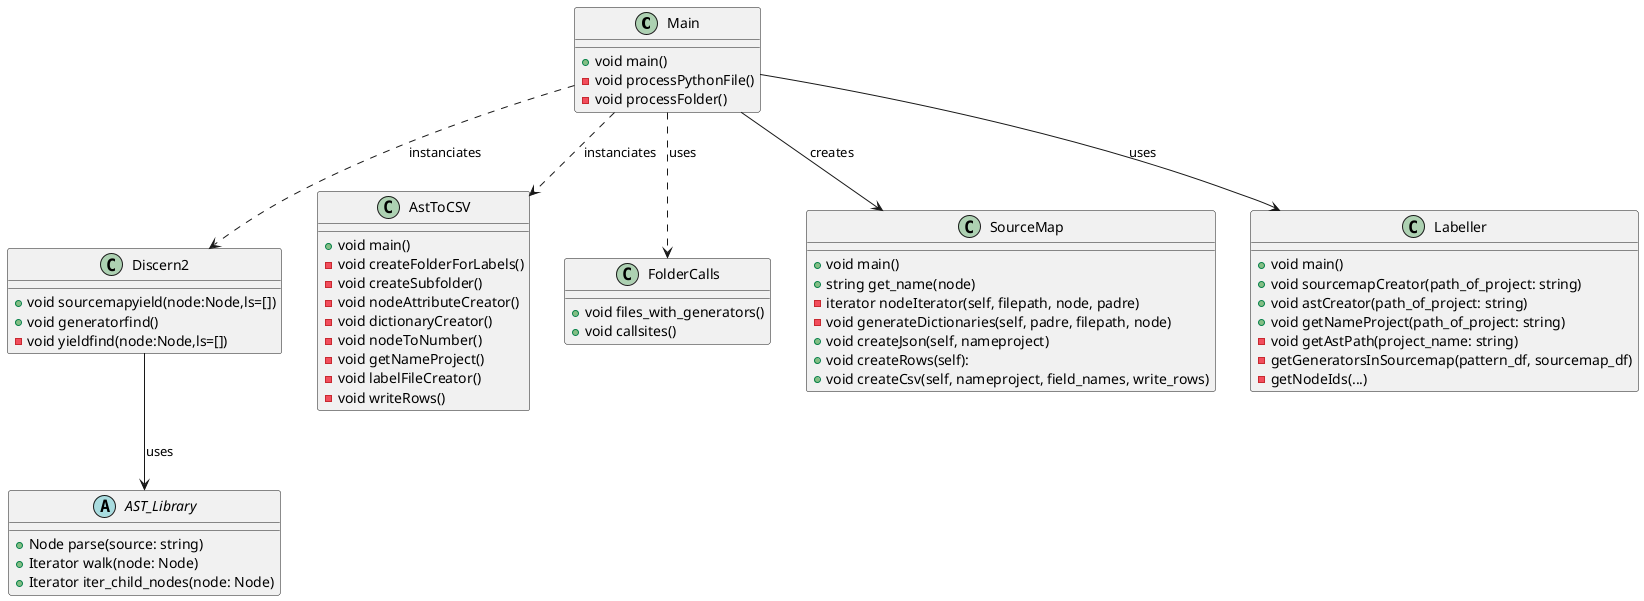@startuml
' classes
class Main {
    + void main()
    - void processPythonFile()
    - void processFolder()
}

class Discern2 {
    + void sourcemapyield(node:Node,ls=[])
    + void generatorfind()
    - void yieldfind(node:Node,ls=[])
}

class AstToCSV {
    + void main()
    - void createFolderForLabels()
    - void createSubfolder()
    - void nodeAttributeCreator()
    - void dictionaryCreator()
    - void nodeToNumber()
    - void getNameProject()
    - void labelFileCreator()
    - void writeRows()
}

class FolderCalls {
    + void files_with_generators()
    + void callsites()
}

class SourceMap {
    + void main()
    + string get_name(node)
    - iterator nodeIterator(self, filepath, node, padre)
    - void generateDictionaries(self, padre, filepath, node)
    + void createJson(self, nameproject)
    + void createRows(self):
    + void createCsv(self, nameproject, field_names, write_rows)
}

class Labeller {
    + void main()
    + void sourcemapCreator(path_of_project: string)
    + void astCreator(path_of_project: string)
    + void getNameProject(path_of_project: string)
    - void getAstPath(project_name: string)
    - getGeneratorsInSourcemap(pattern_df, sourcemap_df)
    - getNodeIds(...)
}

abstract class AST_Library {
    + Node parse(source: string)
    + Iterator walk(node: Node)
    + Iterator iter_child_nodes(node: Node)
}

Main ..> Discern2 : instanciates

Discern2 --> AST_Library : uses

Main ..> FolderCalls : uses

Main ..> AstToCSV : instanciates

Main --> Labeller : uses

Main --> SourceMap : creates

@enduml